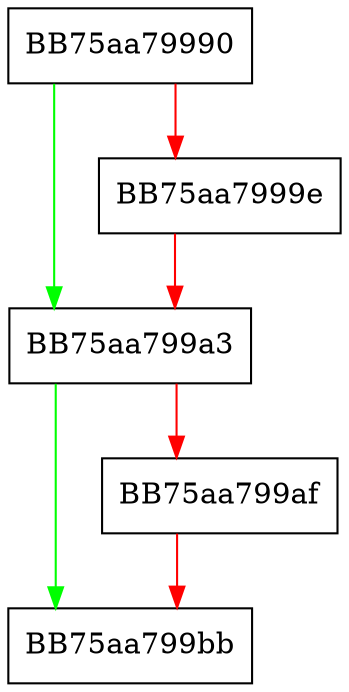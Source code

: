 digraph CleanupModule {
  node [shape="box"];
  graph [splines=ortho];
  BB75aa79990 -> BB75aa799a3 [color="green"];
  BB75aa79990 -> BB75aa7999e [color="red"];
  BB75aa7999e -> BB75aa799a3 [color="red"];
  BB75aa799a3 -> BB75aa799bb [color="green"];
  BB75aa799a3 -> BB75aa799af [color="red"];
  BB75aa799af -> BB75aa799bb [color="red"];
}